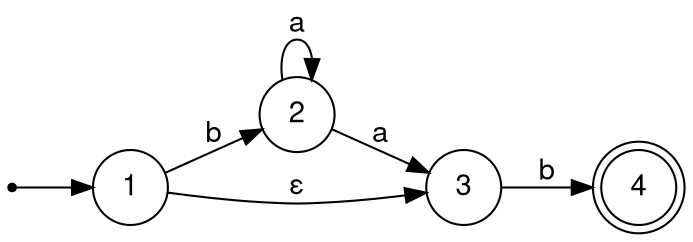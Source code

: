 digraph nfa2 {
	fontname="Helvetica,Arial,sans-serif"
	node [fontname="Helvetica,Arial,sans-serif"]
	edge [fontname="Helvetica,Arial,sans-serif"]
	rankdir=LR;
    node [shape = doublecircle]; 4;
    node [shape=point]ENTRY;
    node [shape = circle];
	ENTRY->1
	1 -> 2 [label = "b"];
	1 -> 3 [label = "ε"];
	2 -> 2 [label = "a"];
	2 -> 3 [label = "a"];
    3 -> 4 [label ="b"]
}
